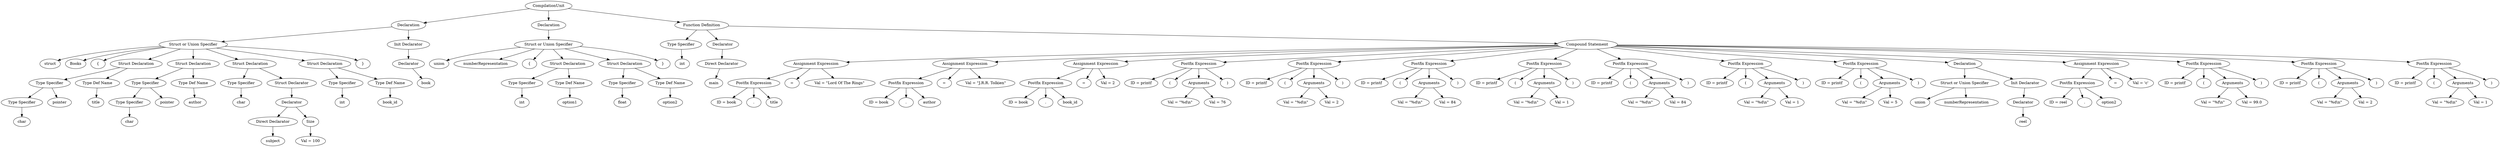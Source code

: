 digraph G {
		Q0[label="CompilationUnit"];
		Q0 -> Q1
		Q1[label="Declaration"];
		Q1 -> Q2
		Q2[label="Struct or Union Specifier"];
		Q2 -> Q3
		Q3[label="struct"];
		Q2 -> Q4
		Q4[label="Books"];
		Q2 -> Q5
		Q5[label="{"];
		Q2 -> Q6
		Q6[label="Struct Declaration"];
		Q6 -> Q7
		Q7[label="Type Specifier"];
		Q7 -> Q8
		Q8[label="Type Specifier"];
		Q8 -> Q9
		Q9[label="char"];
		Q7 -> Q10
		Q10[label="pointer"];
		Q6 -> Q11
		Q11[label="Type Def Name"];
		Q11 -> Q12
		Q12[label="title"];
		Q2 -> Q13
		Q13[label="Struct Declaration"];
		Q13 -> Q14
		Q14[label="Type Specifier"];
		Q14 -> Q15
		Q15[label="Type Specifier"];
		Q15 -> Q16
		Q16[label="char"];
		Q14 -> Q17
		Q17[label="pointer"];
		Q13 -> Q18
		Q18[label="Type Def Name"];
		Q18 -> Q19
		Q19[label="author"];
		Q2 -> Q20
		Q20[label="Struct Declaration"];
		Q20 -> Q21
		Q21[label="Type Specifier"];
		Q21 -> Q22
		Q22[label="char"];
		Q20 -> Q23
		Q23[label="Struct Declarator"];
		Q23 -> Q24
		Q24[label="Declarator"];
		Q24 -> Q25
		Q25[label="Direct Declarator"];
		Q25 -> Q26
		Q26[label="subject"];
		Q24 -> Q27
		Q27[label="Size"];
		Q27 -> Q28
		Q28[label="Val = 100"];
		Q2 -> Q29
		Q29[label="Struct Declaration"];
		Q29 -> Q30
		Q30[label="Type Specifier"];
		Q30 -> Q31
		Q31[label="int"];
		Q29 -> Q32
		Q32[label="Type Def Name"];
		Q32 -> Q33
		Q33[label="book_id"];
		Q2 -> Q34
		Q34[label="}"];
		Q1 -> Q35
		Q35[label="Init Declarator"];
		Q35 -> Q36
		Q36[label="Declarator"];
		Q36 -> Q37
		Q37[label="book"];
		Q0 -> Q38
		Q38[label="Declaration"];
		Q38 -> Q39
		Q39[label="Struct or Union Specifier"];
		Q39 -> Q40
		Q40[label="union"];
		Q39 -> Q41
		Q41[label="numberRepresentation"];
		Q39 -> Q42
		Q42[label="{"];
		Q39 -> Q43
		Q43[label="Struct Declaration"];
		Q43 -> Q44
		Q44[label="Type Specifier"];
		Q44 -> Q45
		Q45[label="int"];
		Q43 -> Q46
		Q46[label="Type Def Name"];
		Q46 -> Q47
		Q47[label="option1"];
		Q39 -> Q48
		Q48[label="Struct Declaration"];
		Q48 -> Q49
		Q49[label="Type Specifier"];
		Q49 -> Q50
		Q50[label="float"];
		Q48 -> Q51
		Q51[label="Type Def Name"];
		Q51 -> Q52
		Q52[label="option2"];
		Q39 -> Q53
		Q53[label="}"];
		Q0 -> Q54
		Q54[label="Function Definition"];
		Q54 -> Q55
		Q55[label="Type Specifier"];
		Q55 -> Q56
		Q56[label="int"];
		Q54 -> Q57
		Q57[label="Declarator"];
		Q57 -> Q58
		Q58[label="Direct Declarator"];
		Q58 -> Q59
		Q59[label="main"];
		Q54 -> Q60
		Q60[label="Compound Statement"];
		Q60 -> Q61
		Q61[label="Assignment Expression"];
		Q61 -> Q62
		Q62[label="Postfix Expression"];
		Q62 -> Q63
		Q63[label="ID = book"];
		Q62 -> Q64
		Q64[label="."];
		Q62 -> Q65
		Q65[label="title"];
		Q61 -> Q66
		Q66[label="="];
		Q61 -> Q67
		Q67[label="Val = \"Lord Of The Rings\""];
		Q60 -> Q68
		Q68[label="Assignment Expression"];
		Q68 -> Q69
		Q69[label="Postfix Expression"];
		Q69 -> Q70
		Q70[label="ID = book"];
		Q69 -> Q71
		Q71[label="."];
		Q69 -> Q72
		Q72[label="author"];
		Q68 -> Q73
		Q73[label="="];
		Q68 -> Q74
		Q74[label="Val = \"J.R.R. Tolkien\""];
		Q60 -> Q75
		Q75[label="Assignment Expression"];
		Q75 -> Q76
		Q76[label="Postfix Expression"];
		Q76 -> Q77
		Q77[label="ID = book"];
		Q76 -> Q78
		Q78[label="."];
		Q76 -> Q79
		Q79[label="book_id"];
		Q75 -> Q80
		Q80[label="="];
		Q75 -> Q81
		Q81[label="Val = 2"];
		Q60 -> Q82
		Q82[label="Postfix Expression"];
		Q82 -> Q83
		Q83[label="ID = printf"];
		Q82 -> Q84
		Q84[label="("];
		Q82 -> Q85
		Q85[label="Arguments"];
		Q85 -> Q86
		Q86[label="Val = \"%d\\n\""];
		Q85 -> Q87
		Q87[label="Val = 76"];
		Q82 -> Q88
		Q88[label=")"];
		Q60 -> Q89
		Q89[label="Postfix Expression"];
		Q89 -> Q90
		Q90[label="ID = printf"];
		Q89 -> Q91
		Q91[label="("];
		Q89 -> Q92
		Q92[label="Arguments"];
		Q92 -> Q93
		Q93[label="Val = \"%d\\n\""];
		Q92 -> Q94
		Q94[label="Val = 2"];
		Q89 -> Q95
		Q95[label=")"];
		Q60 -> Q96
		Q96[label="Postfix Expression"];
		Q96 -> Q97
		Q97[label="ID = printf"];
		Q96 -> Q98
		Q98[label="("];
		Q96 -> Q99
		Q99[label="Arguments"];
		Q99 -> Q100
		Q100[label="Val = \"%d\\n\""];
		Q99 -> Q101
		Q101[label="Val = 84"];
		Q96 -> Q102
		Q102[label=")"];
		Q60 -> Q103
		Q103[label="Postfix Expression"];
		Q103 -> Q104
		Q104[label="ID = printf"];
		Q103 -> Q105
		Q105[label="("];
		Q103 -> Q106
		Q106[label="Arguments"];
		Q106 -> Q107
		Q107[label="Val = \"%d\\n\""];
		Q106 -> Q108
		Q108[label="Val = 1"];
		Q103 -> Q109
		Q109[label=")"];
		Q60 -> Q110
		Q110[label="Postfix Expression"];
		Q110 -> Q111
		Q111[label="ID = printf"];
		Q110 -> Q112
		Q112[label="("];
		Q110 -> Q113
		Q113[label="Arguments"];
		Q113 -> Q114
		Q114[label="Val = \"%d\\n\""];
		Q113 -> Q115
		Q115[label="Val = 84"];
		Q110 -> Q116
		Q116[label=")"];
		Q60 -> Q117
		Q117[label="Postfix Expression"];
		Q117 -> Q118
		Q118[label="ID = printf"];
		Q117 -> Q119
		Q119[label="("];
		Q117 -> Q120
		Q120[label="Arguments"];
		Q120 -> Q121
		Q121[label="Val = \"%d\\n\""];
		Q120 -> Q122
		Q122[label="Val = 1"];
		Q117 -> Q123
		Q123[label=")"];
		Q60 -> Q124
		Q124[label="Postfix Expression"];
		Q124 -> Q125
		Q125[label="ID = printf"];
		Q124 -> Q126
		Q126[label="("];
		Q124 -> Q127
		Q127[label="Arguments"];
		Q127 -> Q128
		Q128[label="Val = \"%d\\n\""];
		Q127 -> Q129
		Q129[label="Val = 5"];
		Q124 -> Q130
		Q130[label=")"];
		Q60 -> Q131
		Q131[label="Declaration"];
		Q131 -> Q132
		Q132[label="Struct or Union Specifier"];
		Q132 -> Q133
		Q133[label="union"];
		Q132 -> Q134
		Q134[label="numberRepresentation"];
		Q131 -> Q135
		Q135[label="Init Declarator"];
		Q135 -> Q136
		Q136[label="Declarator"];
		Q136 -> Q137
		Q137[label="reel"];
		Q60 -> Q138
		Q138[label="Assignment Expression"];
		Q138 -> Q139
		Q139[label="Postfix Expression"];
		Q139 -> Q140
		Q140[label="ID = reel"];
		Q139 -> Q141
		Q141[label="."];
		Q139 -> Q142
		Q142[label="option2"];
		Q138 -> Q143
		Q143[label="="];
		Q138 -> Q144
		Q144[label="Val = 'c'"];
		Q60 -> Q145
		Q145[label="Postfix Expression"];
		Q145 -> Q146
		Q146[label="ID = printf"];
		Q145 -> Q147
		Q147[label="("];
		Q145 -> Q148
		Q148[label="Arguments"];
		Q148 -> Q149
		Q149[label="Val = \"%f\\n\""];
		Q148 -> Q150
		Q150[label="Val = 99.0"];
		Q145 -> Q151
		Q151[label=")"];
		Q60 -> Q152
		Q152[label="Postfix Expression"];
		Q152 -> Q153
		Q153[label="ID = printf"];
		Q152 -> Q154
		Q154[label="("];
		Q152 -> Q155
		Q155[label="Arguments"];
		Q155 -> Q156
		Q156[label="Val = \"%d\\n\""];
		Q155 -> Q157
		Q157[label="Val = 2"];
		Q152 -> Q158
		Q158[label=")"];
		Q60 -> Q159
		Q159[label="Postfix Expression"];
		Q159 -> Q160
		Q160[label="ID = printf"];
		Q159 -> Q161
		Q161[label="("];
		Q159 -> Q162
		Q162[label="Arguments"];
		Q162 -> Q163
		Q163[label="Val = \"%d\\n\""];
		Q162 -> Q164
		Q164[label="Val = 1"];
		Q159 -> Q165
		Q165[label=")"];
		
}